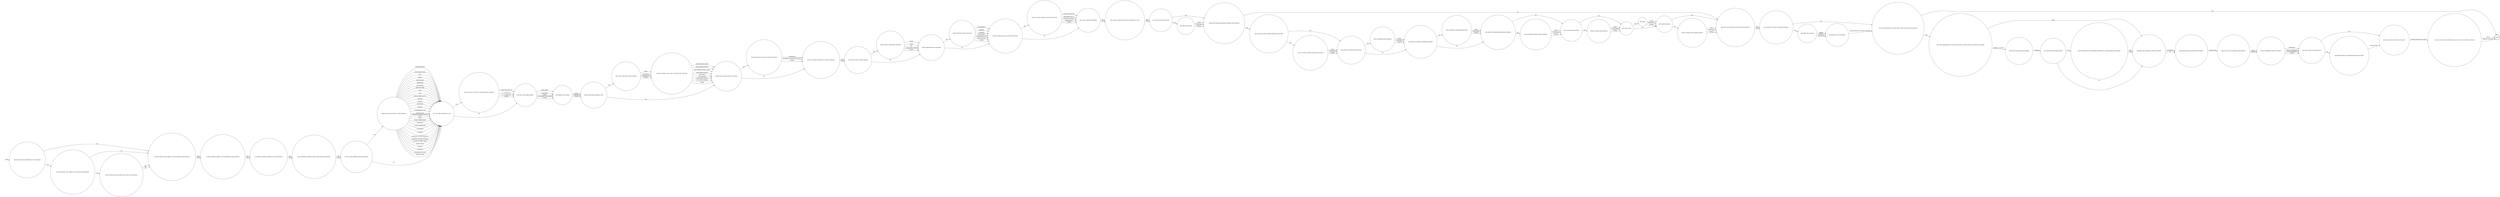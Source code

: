 digraph FIRE {  rankdir=LR;
  node [shape = circle];
  START_NODE [label="", shape=none];
  START_NODE -> 44668 [label = "start"];
  END_NODE [label="END", shape="doublecircle"];
  44131 [label = "HAS THE SERVICE SUPPLIER BEEN NOTIFIED OF A REPLACEMENT KEYWORD?"];
  44131 -> 45084 [label = "YES"];
  44131 -> 45084 [label = "NO"];
  44154 [label = "QUOTE THE VANTIVE CASE NUMBER"];
  44154 -> 44202 [label = "NUMBER"];
  44158 [label = "HOW LONG DID IT TAKE THE FIRE BRIGADE TO ARRIVE"];
  44158 -> 45064 [label = "5 MINUTES AND LESS"];
  44158 -> 45064 [label = "5 - 10 MINUTES"];
  44158 -> 45064 [label = "10 - 15 MINUTES"];
  44158 -> 45064 [label = "OTHER"];
  44176 [label = "WHEN WAS THE SYSTEM RE-ACTIVATED?"];
  44176 -> 44424 [label = "ENTER COMMENT AND DATE"];
  44181 [label = "DID ANYONE DIE"];
  44181 -> 44520 [label = "YES"];
  44181 -> 45055 [label = "NO"];
  44194 [label = "WHAT WAS THE LOCATION OF THE INCIDENT"];
  44194 -> 44732 [label = "ADMINISTRATION"];
  44194 -> 44732 [label = "ASSOCIATION AREA"];
  44194 -> 44732 [label = "CELL"];
  44194 -> 44732 [label = "CHAPEL"];
  44194 -> 44732 [label = "DINING ROOM"];
  44194 -> 44732 [label = "DORMITORY"];
  44194 -> 44732 [label = "EDUCATION"];
  44194 -> 44732 [label = "EXERCISE YARD"];
  44194 -> 44732 [label = "GATE"];
  44194 -> 44732 [label = "GYM"];
  44194 -> 44732 [label = "HEALTH CARE CENTRE"];
  44194 -> 44732 [label = "KITCHEN"];
  44194 -> 44732 [label = "OFFICE"];
  44194 -> 44732 [label = "RECEPTION"];
  44194 -> 44732 [label = "RECESS"];
  44194 -> 44732 [label = "SEGREGATION UNIT"];
  44194 -> 44732 [label = "SPECIAL UNIT"];
  44194 -> 44732 [label = "SHOWERS/CHANGING ROOM"];
  44194 -> 44732 [label = "VISITS"];
  44194 -> 44732 [label = "WING"];
  44194 -> 44732 [label = "WORKS DEPARTMENT"];
  44194 -> 44732 [label = "WORKSHOP"];
  44194 -> 44732 [label = "WITHIN PERIMETER"];
  44194 -> 44732 [label = "ELSEWHERE"];
  44194 -> 44732 [label = "FUNERAL"];
  44194 -> 44732 [label = "HOSPITAL OUTSIDE (PATIENT)"];
  44194 -> 44732 [label = "HOSPITAL OUTSIDE (VISITING)"];
  44194 -> 44732 [label = "OUTSIDE WORKING PARTY"];
  44194 -> 44732 [label = "SPORTS FIELD"];
  44194 -> 44732 [label = "VEHICLE"];
  44194 -> 44732 [label = "WEDDINGS"];
  44194 -> 44732 [label = "MAGISTRATES COURT"];
  44194 -> 44732 [label = "CROWN COURT"];
  44202 [label = "WAS THE KEYWORD REQUESTED?"];
  44202 -> 44131 [label = "YES"];
  44202 -> 45084 [label = "NO"];
  44232 [label = "IS THE INCIDENT THE SUBJECT OF AN INTERNAL INVESTIGATION"];
  44232 -> 44314 [label = "YES"];
  44232 -> 44314 [label = "NO"];
  44264 [label = "WAS SHORT DURATION BREATHING APPARATUS USED"];
  44264 -> 45058 [label = "YES"];
  44264 -> 45058 [label = "NO"];
  44268 [label = "WHO RAISED THE ALARM"];
  44268 -> 44342 [label = "STAFF"];
  44268 -> 44342 [label = "PRISONER"];
  44268 -> 44342 [label = "OTHER"];
  44272 [label = "DO YOU KNOW WHERE THE FIRE STARTED"];
  44272 -> 44194 [label = "YES"];
  44272 -> 44732 [label = "NO"];
  44287 [label = "IS THERE ANY MEDIA INTEREST IN THIS INCIDENT"];
  44287 -> 45069 [label = "YES"];
  44287 -> 45069 [label = "NO"];
  44314 [label = "IS THE INCIDENT SUBJECT TO A GOVERNOR'S ADJUDICATION"];
  44314 -> 44287 [label = "YES"];
  44314 -> 44287 [label = "NO"];
  44342 [label = "WERE FIRE EXTINGUISHERS USED"];
  44342 -> 44454 [label = "YES"];
  44342 -> 44945 [label = "NO"];
  44354 [label = "ESTIMATED COST OF DAMAGE"];
  44354 -> 44744 [label = "ENTER AMOUNT IN POUND STERLING"];
  44410 [label = "DESCRIBE WHAT WAS COMPROMISED AND BY WHOM"];
  44410 -> 44176 [label = "DESCRIPTION"];
  44424 [label = "WAS THE SYSTEM RE-ACTIVATED LOCALLY OR BY THE SERVICE SUPPLIER"];
  44424 -> END_NODE [label = "LOCAL"];
  44424 -> END_NODE [label = "SERVICE SUPPLIER"];
  44454 [label = "WHO USED THE FIRE EXTINGUISHERS"];
  44454 -> 45116 [label = "STAFF"];
  44454 -> 45116 [label = "PRISONERS"];
  44454 -> 45116 [label = "FIRE BRIGADE"];
  44454 -> 45116 [label = "OTHER"];
  44478 [label = "DID ANYONE SUFFER BURN INJURIES"];
  44478 -> 44865 [label = "YES"];
  44478 -> 44762 [label = "NO"];
  44486 [label = "WAS ANYONE HOSPITALISED"];
  44486 -> 44740 [label = "YES"];
  44486 -> 44181 [label = "NO"];
  44493 [label = "WAS THE SYSTEM COMPROMISED?"];
  44493 -> 44410 [label = "YES"];
  44493 -> 44176 [label = "NO"];
  44520 [label = "WHO DIED"];
  44520 -> 45055 [label = "STAFF"];
  44520 -> 45055 [label = "PRISONERS"];
  44520 -> 45055 [label = "OTHERS"];
  44556 [label = "WAS THE TELEPHONE/IT SYSTEM SHUT DOWN LOCALLY OR BY THE SERVICE SUPPLIER"];
  44556 -> 45084 [label = "LOCAL"];
  44556 -> 44154 [label = "SERVICE SUPPLIER"];
  44567 [label = "WHAT WAS THE POSSIBLE CAUSE OF THE FIRE"];
  44567 -> 44895 [label = "MALICIOUS IGNITION"];
  44567 -> 44895 [label = "ELECTRICAL FAULT"];
  44567 -> 44895 [label = "SMOKING MATERIAL"];
  44567 -> 44895 [label = "OVERHEATING"];
  44567 -> 44895 [label = "OTHER"];
  44668 [label = "WERE THE POLICE INFORMED OF THE INCIDENT"];
  44668 -> 44949 [label = "YES"];
  44668 -> 44232 [label = "NO"];
  44695 [label = "IS THE ITEM FIRST IGNITED KNOWN"];
  44695 -> 44813 [label = "YES"];
  44695 -> 45017 [label = "NO"];
  44732 [label = "WAS THE FIRE BRIGADE CALLED"];
  44732 -> 44158 [label = "YES"];
  44732 -> 45064 [label = "NO"];
  44740 [label = "SPECIFY THOSE HOSPITALISED"];
  44740 -> 44181 [label = "STAFF"];
  44740 -> 44181 [label = "PRISONERS"];
  44740 -> 44181 [label = "OTHER"];
  44741 [label = "WAS ANY ACTION TAKEN TO PREVENT RECURRENCE"];
  44741 -> 44829 [label = "YES"];
  44741 -> 44829 [label = "NO"];
  44744 [label = "WAS THE TELEPHONE/IT SYSTEM SHUT DOWN DURING THE INCIDENT?"];
  44744 -> 44556 [label = "YES"];
  44744 -> END_NODE [label = "NO"];
  44747 [label = "SPECIFY THOSE WITH OTHER INJURIES"];
  44747 -> 44741 [label = "STAFF"];
  44747 -> 44741 [label = "PRISONERS"];
  44747 -> 44741 [label = "OTHERS"];
  44762 [label = "DID ANYONE SUFFER LACERATION INJURIES"];
  44762 -> 44837 [label = "YES"];
  44762 -> 45131 [label = "NO"];
  44813 [label = "WHICH ITEM(S) WERE FIRST IGNITED"];
  44813 -> 45017 [label = "WOOD"];
  44813 -> 45017 [label = "PAPER"];
  44813 -> 45017 [label = "OIL"];
  44813 -> 45017 [label = "FLAMMABLE LIQUID"];
  44813 -> 45017 [label = "OTHER"];
  44829 [label = "WAS DAMAGE CAUSED TO PRISON PROPERTY"];
  44829 -> 44898 [label = "YES"];
  44829 -> 44744 [label = "NO"];
  44833 [label = "WERE ANY INJURIES RECEIVED DURING THIS INCIDENT"];
  44833 -> 45046 [label = "YES"];
  44833 -> 44741 [label = "NO"];
  44837 [label = "WHO SUFFERED LACERATION INJURIES"];
  44837 -> 45131 [label = "STAFF"];
  44837 -> 45131 [label = "PRISONERS"];
  44837 -> 45131 [label = "OTHERS"];
  44865 [label = "WHO SUFFERED BURN INJURIES"];
  44865 -> 44762 [label = "STAFF"];
  44865 -> 44762 [label = "PRISONERS"];
  44865 -> 44762 [label = "OTHER"];
  44878 [label = "WHICH FIXED INSTALLATIONS WERE OPERATED"];
  44878 -> 44996 [label = "SPRINKLERS"];
  44878 -> 44996 [label = "KITCHEN SUPPRESSION SYSTEM"];
  44878 -> 44996 [label = "OTHER"];
  44895 [label = "WAS A CELL SNATCH REQUIRED"];
  44895 -> 44264 [label = "YES"];
  44895 -> 44264 [label = "NO"];
  44898 [label = "DESCRIBE THE DAMAGE"];
  44898 -> 44354 [label = "MINOR"];
  44898 -> 44354 [label = "SERIOUS"];
  44898 -> 44354 [label = "EXTENSIVE"];
  44945 [label = "WERE FIXED INSTALLATIONS OPERATED"];
  44945 -> 44878 [label = "YES"];
  44945 -> 44996 [label = "NO"];
  44949 [label = "IS THE INCIDENT THE SUBJECT OF A POLICE INVESTIGATION"];
  44949 -> 45146 [label = "YES"];
  44949 -> 44232 [label = "NO"];
  44957 [label = "WHAT TIME WAS THE SYSTEM SHUT DOWN?"];
  44957 -> 45027 [label = "ENTER TIME"];
  44996 [label = "WAS THE SMOKE EXTRACTION SYSTEM OPERATED"];
  44996 -> 44695 [label = "YES"];
  44996 -> 44695 [label = "NO"];
  44999 [label = "WHO WAS EVACUATED"];
  44999 -> 44833 [label = "STAFF"];
  44999 -> 44833 [label = "PRISONERS"];
  44999 -> 44833 [label = "OTHERS"];
  45017 [label = "WERE OTHER ARTICLES INVOLVED"];
  45017 -> 45053 [label = "YES"];
  45017 -> 45133 [label = "NO"];
  45027 [label = "WAS THIS A FULL OR PARTIAL SHUT DOWN?"];
  45027 -> 45173 [label = "FULL"];
  45027 -> 45173 [label = "PARTIAL"];
  45046 [label = "DID ANYONE SUFFER SMOKE INHALATION INJURIES"];
  45046 -> 45085 [label = "YES"];
  45046 -> 44478 [label = "NO"];
  45053 [label = "WHICH ARTICLES WERE INVOLVED"];
  45053 -> 45133 [label = "FURNISHINGS"];
  45053 -> 45133 [label = "BEDDING"];
  45053 -> 45133 [label = "CLOTHING"];
  45053 -> 45133 [label = "EQUIPMENT"];
  45053 -> 45133 [label = "RUBBISH/REFUSE"];
  45053 -> 45133 [label = "VEHICLE/PLANT"];
  45053 -> 45133 [label = "OTHER"];
  45055 [label = "ANY OTHER INJURIES"];
  45055 -> 44747 [label = "YES"];
  45055 -> 44741 [label = "NO"];
  45058 [label = "WAS EVACUATION NECESSARY"];
  45058 -> 44999 [label = "YES"];
  45058 -> 44833 [label = "NO"];
  45064 [label = "HOW WAS THE ALARM RAISED"];
  45064 -> 44268 [label = "FIRE ALARM"];
  45064 -> 44268 [label = "TELEPHONE"];
  45064 -> 44268 [label = "RADIO"];
  45064 -> 44268 [label = "AUTOMATIC FIRE ALARM"];
  45064 -> 44268 [label = "OTHER"];
  45069 [label = "HAS THE PRISON SERVICE PRESS OFFICE BEEN INFORMED"];
  45069 -> 44272 [label = "YES"];
  45069 -> 44272 [label = "NO"];
  45084 [label = "INDICATE THE NATURE OF THE SHUT DOWN"];
  45084 -> 44957 [label = "TELEPHONY"];
  45084 -> 44957 [label = "IT"];
  45085 [label = "WHO SUFFERED SMOKE INHALATION INJURIES"];
  45085 -> 44478 [label = "STAFF"];
  45085 -> 44478 [label = "PRISONERS"];
  45085 -> 44478 [label = "OTHERS"];
  45091 [label = "WHO SUFFERED BROKEN BONE INJURIES"];
  45091 -> 44486 [label = "STAFF"];
  45091 -> 44486 [label = "PRISONERS"];
  45091 -> 44486 [label = "OTHERS"];
  45116 [label = "WHAT EQUIPMENT WAS USED TO EXTINGUISH THE FIRE"];
  45116 -> 44945 [label = "WATER EXTINGUISHER"];
  45116 -> 44945 [label = "FOAM EXTINGUISHERS"];
  45116 -> 44945 [label = "DRY POWDER EXTINGUISHER"];
  45116 -> 44945 [label = "AFFF EXTINGUISHER"];
  45116 -> 44945 [label = "HOSE REEL"];
  45116 -> 44945 [label = "FIRE BLANKET"];
  45116 -> 44945 [label = "CELL SPRAY NOZZLE"];
  45116 -> 44945 [label = "CO2 EXTINGUISHER"];
  45116 -> 44945 [label = "OTHER"];
  45131 [label = "DID ANYONE SUFFER BROKEN BONE INJURIES"];
  45131 -> 45091 [label = "YES"];
  45131 -> 44486 [label = "NO"];
  45133 [label = "IS THE POSSIBLE CAUSE OF THE FIRE KNOWN"];
  45133 -> 44567 [label = "YES"];
  45133 -> 44895 [label = "NO"];
  45146 [label = "HAS ANY PROSECUTION TAKEN PLACE OR IS ANY PENDING"];
  45146 -> 44232 [label = "YES"];
  45146 -> 44232 [label = "NO"];
  45173 [label = "WHO AUTHORISED THE SHUT DOWN?"];
  45173 -> 44493 [label = "GOVERNOR"];
  45173 -> 44493 [label = "DEPUTY GOVERNOR"];
  45173 -> 44493 [label = "DUTY GOVERNOR"];
  45173 -> 44493 [label = "OTHER"];
}
